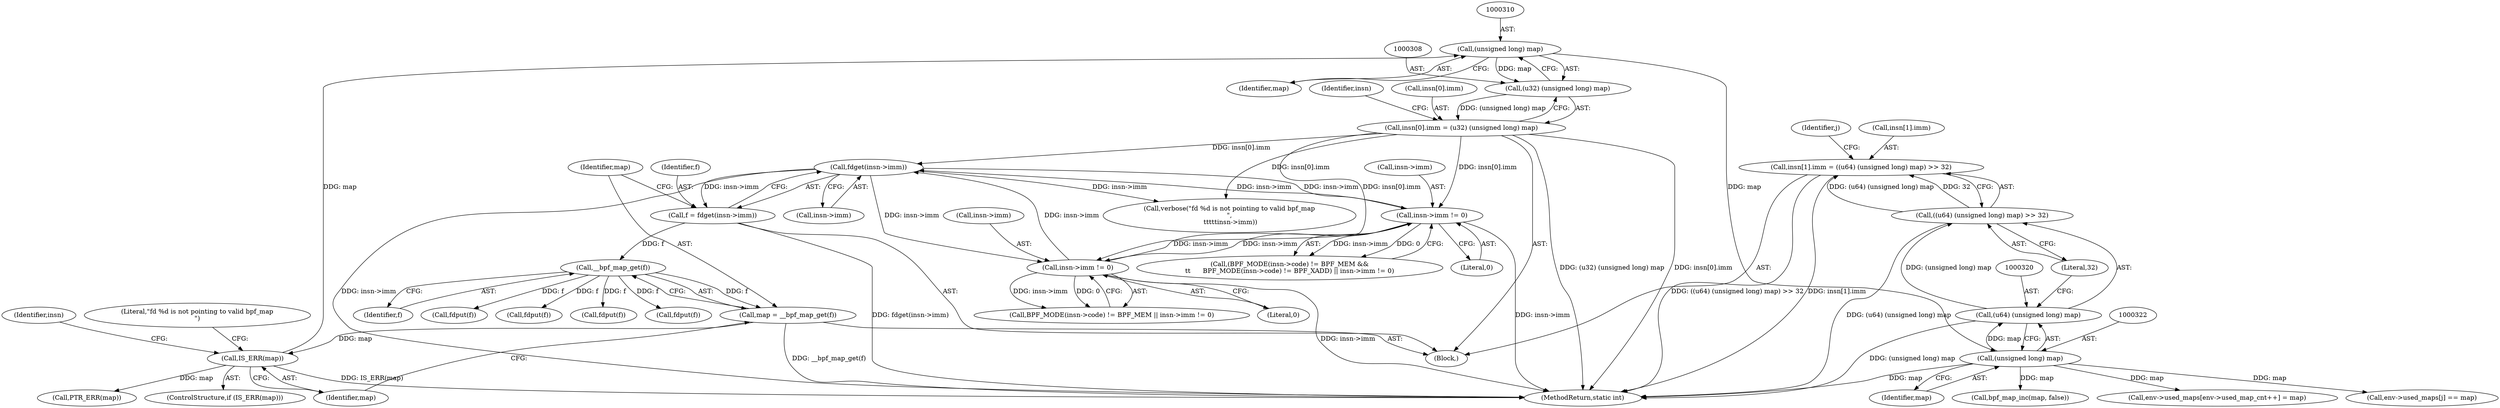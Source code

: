 digraph "0_linux_8358b02bf67d3a5d8a825070e1aa73f25fb2e4c7@array" {
"1000312" [label="(Call,insn[1].imm = ((u64) (unsigned long) map) >> 32)"];
"1000318" [label="(Call,((u64) (unsigned long) map) >> 32)"];
"1000319" [label="(Call,(u64) (unsigned long) map)"];
"1000321" [label="(Call,(unsigned long) map)"];
"1000309" [label="(Call,(unsigned long) map)"];
"1000288" [label="(Call,IS_ERR(map))"];
"1000283" [label="(Call,map = __bpf_map_get(f))"];
"1000285" [label="(Call,__bpf_map_get(f))"];
"1000277" [label="(Call,f = fdget(insn->imm))"];
"1000279" [label="(Call,fdget(insn->imm))"];
"1000188" [label="(Call,insn->imm != 0)"];
"1000301" [label="(Call,insn[0].imm = (u32) (unsigned long) map)"];
"1000307" [label="(Call,(u32) (unsigned long) map)"];
"1000155" [label="(Call,insn->imm != 0)"];
"1000327" [label="(Identifier,j)"];
"1000337" [label="(Call,env->used_maps[j] == map)"];
"1000321" [label="(Call,(unsigned long) map)"];
"1000296" [label="(Call,fdput(f))"];
"1000373" [label="(Call,fdput(f))"];
"1000283" [label="(Call,map = __bpf_map_get(f))"];
"1000323" [label="(Identifier,map)"];
"1000315" [label="(Identifier,insn)"];
"1000156" [label="(Call,insn->imm)"];
"1000155" [label="(Call,insn->imm != 0)"];
"1000319" [label="(Call,(u64) (unsigned long) map)"];
"1000312" [label="(Call,insn[1].imm = ((u64) (unsigned long) map) >> 32)"];
"1000284" [label="(Identifier,map)"];
"1000301" [label="(Call,insn[0].imm = (u32) (unsigned long) map)"];
"1000192" [label="(Literal,0)"];
"1000370" [label="(Call,bpf_map_inc(map, false))"];
"1000311" [label="(Identifier,map)"];
"1000174" [label="(Call,(BPF_MODE(insn->code) != BPF_MEM &&\n\t\t      BPF_MODE(insn->code) != BPF_XADD) || insn->imm != 0)"];
"1000355" [label="(Call,fdput(f))"];
"1000280" [label="(Call,insn->imm)"];
"1000382" [label="(MethodReturn,static int)"];
"1000309" [label="(Call,(unsigned long) map)"];
"1000211" [label="(Block,)"];
"1000313" [label="(Call,insn[1].imm)"];
"1000287" [label="(ControlStructure,if (IS_ERR(map)))"];
"1000189" [label="(Call,insn->imm)"];
"1000324" [label="(Literal,32)"];
"1000292" [label="(Literal,\"fd %d is not pointing to valid bpf_map\n\")"];
"1000345" [label="(Call,fdput(f))"];
"1000304" [label="(Identifier,insn)"];
"1000318" [label="(Call,((u64) (unsigned long) map) >> 32)"];
"1000360" [label="(Call,env->used_maps[env->used_map_cnt++] = map)"];
"1000307" [label="(Call,(u32) (unsigned long) map)"];
"1000285" [label="(Call,__bpf_map_get(f))"];
"1000148" [label="(Call,BPF_MODE(insn->code) != BPF_MEM || insn->imm != 0)"];
"1000288" [label="(Call,IS_ERR(map))"];
"1000289" [label="(Identifier,map)"];
"1000286" [label="(Identifier,f)"];
"1000278" [label="(Identifier,f)"];
"1000188" [label="(Call,insn->imm != 0)"];
"1000277" [label="(Call,f = fdget(insn->imm))"];
"1000279" [label="(Call,fdget(insn->imm))"];
"1000159" [label="(Literal,0)"];
"1000302" [label="(Call,insn[0].imm)"];
"1000299" [label="(Call,PTR_ERR(map))"];
"1000291" [label="(Call,verbose(\"fd %d is not pointing to valid bpf_map\n\",\n \t\t\t\t\tinsn->imm))"];
"1000312" -> "1000211"  [label="AST: "];
"1000312" -> "1000318"  [label="CFG: "];
"1000313" -> "1000312"  [label="AST: "];
"1000318" -> "1000312"  [label="AST: "];
"1000327" -> "1000312"  [label="CFG: "];
"1000312" -> "1000382"  [label="DDG: ((u64) (unsigned long) map) >> 32"];
"1000312" -> "1000382"  [label="DDG: insn[1].imm"];
"1000318" -> "1000312"  [label="DDG: (u64) (unsigned long) map"];
"1000318" -> "1000312"  [label="DDG: 32"];
"1000318" -> "1000324"  [label="CFG: "];
"1000319" -> "1000318"  [label="AST: "];
"1000324" -> "1000318"  [label="AST: "];
"1000318" -> "1000382"  [label="DDG: (u64) (unsigned long) map"];
"1000319" -> "1000318"  [label="DDG: (unsigned long) map"];
"1000319" -> "1000321"  [label="CFG: "];
"1000320" -> "1000319"  [label="AST: "];
"1000321" -> "1000319"  [label="AST: "];
"1000324" -> "1000319"  [label="CFG: "];
"1000319" -> "1000382"  [label="DDG: (unsigned long) map"];
"1000321" -> "1000319"  [label="DDG: map"];
"1000321" -> "1000323"  [label="CFG: "];
"1000322" -> "1000321"  [label="AST: "];
"1000323" -> "1000321"  [label="AST: "];
"1000321" -> "1000382"  [label="DDG: map"];
"1000309" -> "1000321"  [label="DDG: map"];
"1000321" -> "1000337"  [label="DDG: map"];
"1000321" -> "1000360"  [label="DDG: map"];
"1000321" -> "1000370"  [label="DDG: map"];
"1000309" -> "1000307"  [label="AST: "];
"1000309" -> "1000311"  [label="CFG: "];
"1000310" -> "1000309"  [label="AST: "];
"1000311" -> "1000309"  [label="AST: "];
"1000307" -> "1000309"  [label="CFG: "];
"1000309" -> "1000307"  [label="DDG: map"];
"1000288" -> "1000309"  [label="DDG: map"];
"1000288" -> "1000287"  [label="AST: "];
"1000288" -> "1000289"  [label="CFG: "];
"1000289" -> "1000288"  [label="AST: "];
"1000292" -> "1000288"  [label="CFG: "];
"1000304" -> "1000288"  [label="CFG: "];
"1000288" -> "1000382"  [label="DDG: IS_ERR(map)"];
"1000283" -> "1000288"  [label="DDG: map"];
"1000288" -> "1000299"  [label="DDG: map"];
"1000283" -> "1000211"  [label="AST: "];
"1000283" -> "1000285"  [label="CFG: "];
"1000284" -> "1000283"  [label="AST: "];
"1000285" -> "1000283"  [label="AST: "];
"1000289" -> "1000283"  [label="CFG: "];
"1000283" -> "1000382"  [label="DDG: __bpf_map_get(f)"];
"1000285" -> "1000283"  [label="DDG: f"];
"1000285" -> "1000286"  [label="CFG: "];
"1000286" -> "1000285"  [label="AST: "];
"1000277" -> "1000285"  [label="DDG: f"];
"1000285" -> "1000296"  [label="DDG: f"];
"1000285" -> "1000345"  [label="DDG: f"];
"1000285" -> "1000355"  [label="DDG: f"];
"1000285" -> "1000373"  [label="DDG: f"];
"1000277" -> "1000211"  [label="AST: "];
"1000277" -> "1000279"  [label="CFG: "];
"1000278" -> "1000277"  [label="AST: "];
"1000279" -> "1000277"  [label="AST: "];
"1000284" -> "1000277"  [label="CFG: "];
"1000277" -> "1000382"  [label="DDG: fdget(insn->imm)"];
"1000279" -> "1000277"  [label="DDG: insn->imm"];
"1000279" -> "1000280"  [label="CFG: "];
"1000280" -> "1000279"  [label="AST: "];
"1000279" -> "1000382"  [label="DDG: insn->imm"];
"1000279" -> "1000155"  [label="DDG: insn->imm"];
"1000279" -> "1000188"  [label="DDG: insn->imm"];
"1000188" -> "1000279"  [label="DDG: insn->imm"];
"1000301" -> "1000279"  [label="DDG: insn[0].imm"];
"1000155" -> "1000279"  [label="DDG: insn->imm"];
"1000279" -> "1000291"  [label="DDG: insn->imm"];
"1000188" -> "1000174"  [label="AST: "];
"1000188" -> "1000192"  [label="CFG: "];
"1000189" -> "1000188"  [label="AST: "];
"1000192" -> "1000188"  [label="AST: "];
"1000174" -> "1000188"  [label="CFG: "];
"1000188" -> "1000382"  [label="DDG: insn->imm"];
"1000188" -> "1000155"  [label="DDG: insn->imm"];
"1000188" -> "1000174"  [label="DDG: insn->imm"];
"1000188" -> "1000174"  [label="DDG: 0"];
"1000301" -> "1000188"  [label="DDG: insn[0].imm"];
"1000155" -> "1000188"  [label="DDG: insn->imm"];
"1000301" -> "1000211"  [label="AST: "];
"1000301" -> "1000307"  [label="CFG: "];
"1000302" -> "1000301"  [label="AST: "];
"1000307" -> "1000301"  [label="AST: "];
"1000315" -> "1000301"  [label="CFG: "];
"1000301" -> "1000382"  [label="DDG: (u32) (unsigned long) map"];
"1000301" -> "1000382"  [label="DDG: insn[0].imm"];
"1000301" -> "1000155"  [label="DDG: insn[0].imm"];
"1000301" -> "1000291"  [label="DDG: insn[0].imm"];
"1000307" -> "1000301"  [label="DDG: (unsigned long) map"];
"1000308" -> "1000307"  [label="AST: "];
"1000155" -> "1000148"  [label="AST: "];
"1000155" -> "1000159"  [label="CFG: "];
"1000156" -> "1000155"  [label="AST: "];
"1000159" -> "1000155"  [label="AST: "];
"1000148" -> "1000155"  [label="CFG: "];
"1000155" -> "1000382"  [label="DDG: insn->imm"];
"1000155" -> "1000148"  [label="DDG: insn->imm"];
"1000155" -> "1000148"  [label="DDG: 0"];
}
